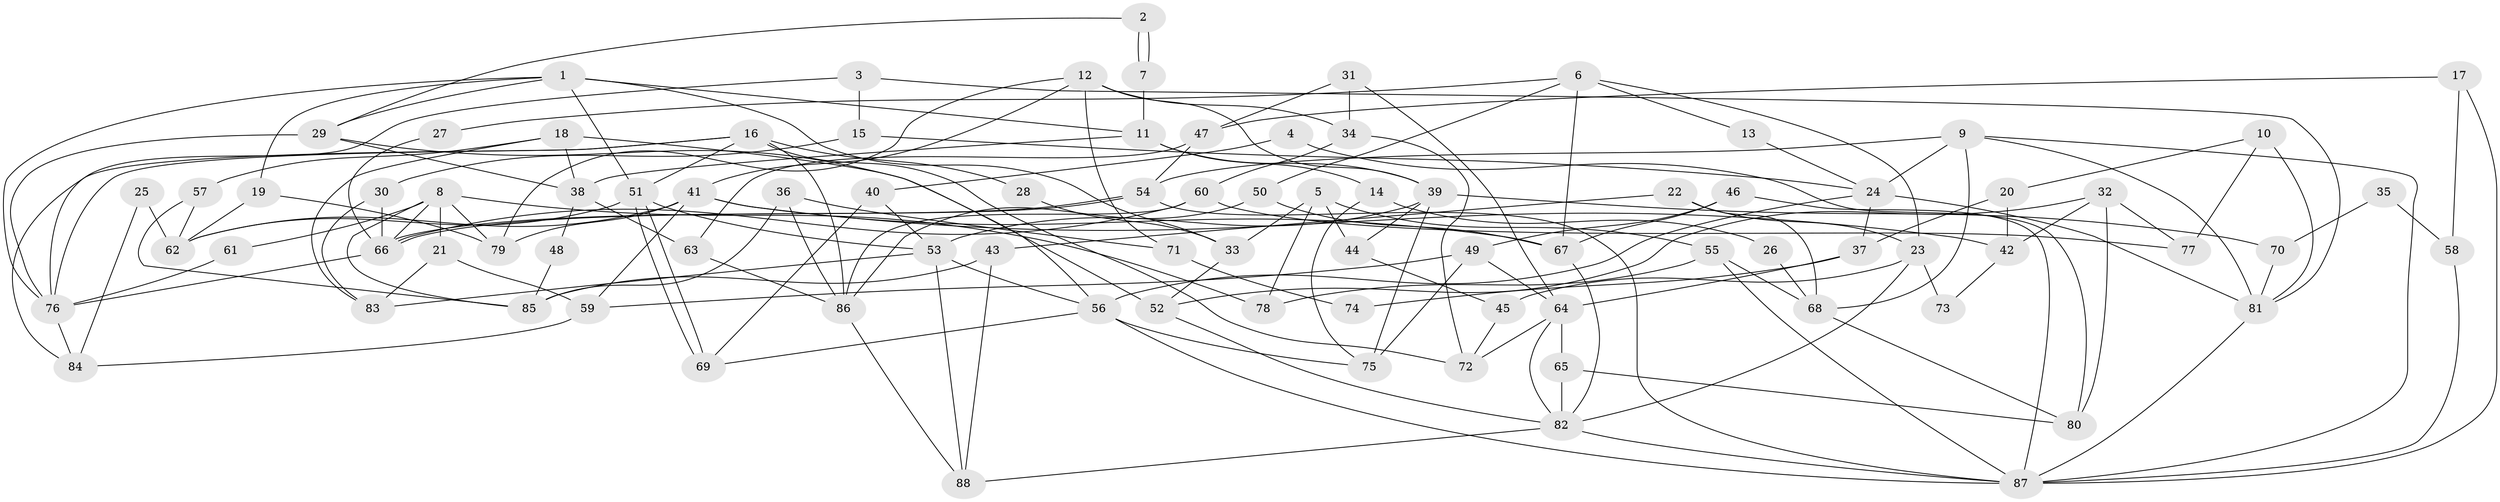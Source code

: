 // coarse degree distribution, {6: 0.22950819672131148, 7: 0.03278688524590164, 4: 0.16393442622950818, 5: 0.14754098360655737, 3: 0.26229508196721313, 8: 0.06557377049180328, 10: 0.01639344262295082, 2: 0.06557377049180328, 9: 0.01639344262295082}
// Generated by graph-tools (version 1.1) at 2025/52/02/27/25 19:52:01]
// undirected, 88 vertices, 176 edges
graph export_dot {
graph [start="1"]
  node [color=gray90,style=filled];
  1;
  2;
  3;
  4;
  5;
  6;
  7;
  8;
  9;
  10;
  11;
  12;
  13;
  14;
  15;
  16;
  17;
  18;
  19;
  20;
  21;
  22;
  23;
  24;
  25;
  26;
  27;
  28;
  29;
  30;
  31;
  32;
  33;
  34;
  35;
  36;
  37;
  38;
  39;
  40;
  41;
  42;
  43;
  44;
  45;
  46;
  47;
  48;
  49;
  50;
  51;
  52;
  53;
  54;
  55;
  56;
  57;
  58;
  59;
  60;
  61;
  62;
  63;
  64;
  65;
  66;
  67;
  68;
  69;
  70;
  71;
  72;
  73;
  74;
  75;
  76;
  77;
  78;
  79;
  80;
  81;
  82;
  83;
  84;
  85;
  86;
  87;
  88;
  1 -- 19;
  1 -- 29;
  1 -- 11;
  1 -- 33;
  1 -- 51;
  1 -- 76;
  2 -- 7;
  2 -- 7;
  2 -- 29;
  3 -- 76;
  3 -- 81;
  3 -- 15;
  4 -- 40;
  4 -- 80;
  5 -- 78;
  5 -- 33;
  5 -- 44;
  5 -- 55;
  6 -- 67;
  6 -- 23;
  6 -- 13;
  6 -- 27;
  6 -- 50;
  7 -- 11;
  8 -- 66;
  8 -- 21;
  8 -- 61;
  8 -- 78;
  8 -- 79;
  8 -- 85;
  9 -- 54;
  9 -- 24;
  9 -- 68;
  9 -- 81;
  9 -- 87;
  10 -- 20;
  10 -- 81;
  10 -- 77;
  11 -- 39;
  11 -- 14;
  11 -- 38;
  12 -- 34;
  12 -- 79;
  12 -- 39;
  12 -- 41;
  12 -- 71;
  13 -- 24;
  14 -- 75;
  14 -- 26;
  15 -- 30;
  15 -- 24;
  16 -- 51;
  16 -- 86;
  16 -- 28;
  16 -- 72;
  16 -- 76;
  16 -- 84;
  17 -- 47;
  17 -- 87;
  17 -- 58;
  18 -- 56;
  18 -- 38;
  18 -- 57;
  18 -- 83;
  19 -- 62;
  19 -- 79;
  20 -- 37;
  20 -- 42;
  21 -- 83;
  21 -- 59;
  22 -- 43;
  22 -- 23;
  22 -- 68;
  23 -- 82;
  23 -- 45;
  23 -- 73;
  24 -- 81;
  24 -- 37;
  24 -- 56;
  25 -- 62;
  25 -- 84;
  26 -- 68;
  27 -- 66;
  28 -- 33;
  29 -- 76;
  29 -- 38;
  29 -- 52;
  30 -- 66;
  30 -- 83;
  31 -- 64;
  31 -- 34;
  31 -- 47;
  32 -- 77;
  32 -- 52;
  32 -- 42;
  32 -- 80;
  33 -- 52;
  34 -- 60;
  34 -- 72;
  35 -- 58;
  35 -- 70;
  36 -- 85;
  36 -- 86;
  36 -- 71;
  37 -- 64;
  37 -- 74;
  38 -- 63;
  38 -- 48;
  39 -- 53;
  39 -- 44;
  39 -- 70;
  39 -- 75;
  40 -- 69;
  40 -- 53;
  41 -- 67;
  41 -- 42;
  41 -- 59;
  41 -- 62;
  41 -- 79;
  42 -- 73;
  43 -- 88;
  43 -- 85;
  44 -- 45;
  45 -- 72;
  46 -- 87;
  46 -- 49;
  46 -- 67;
  47 -- 54;
  47 -- 63;
  48 -- 85;
  49 -- 59;
  49 -- 75;
  49 -- 64;
  50 -- 67;
  50 -- 86;
  51 -- 69;
  51 -- 69;
  51 -- 53;
  51 -- 62;
  52 -- 82;
  53 -- 56;
  53 -- 83;
  53 -- 88;
  54 -- 87;
  54 -- 66;
  54 -- 66;
  55 -- 68;
  55 -- 78;
  55 -- 87;
  56 -- 87;
  56 -- 69;
  56 -- 75;
  57 -- 62;
  57 -- 85;
  58 -- 87;
  59 -- 84;
  60 -- 66;
  60 -- 86;
  60 -- 77;
  61 -- 76;
  63 -- 86;
  64 -- 82;
  64 -- 65;
  64 -- 72;
  65 -- 80;
  65 -- 82;
  66 -- 76;
  67 -- 82;
  68 -- 80;
  70 -- 81;
  71 -- 74;
  76 -- 84;
  81 -- 87;
  82 -- 87;
  82 -- 88;
  86 -- 88;
}
